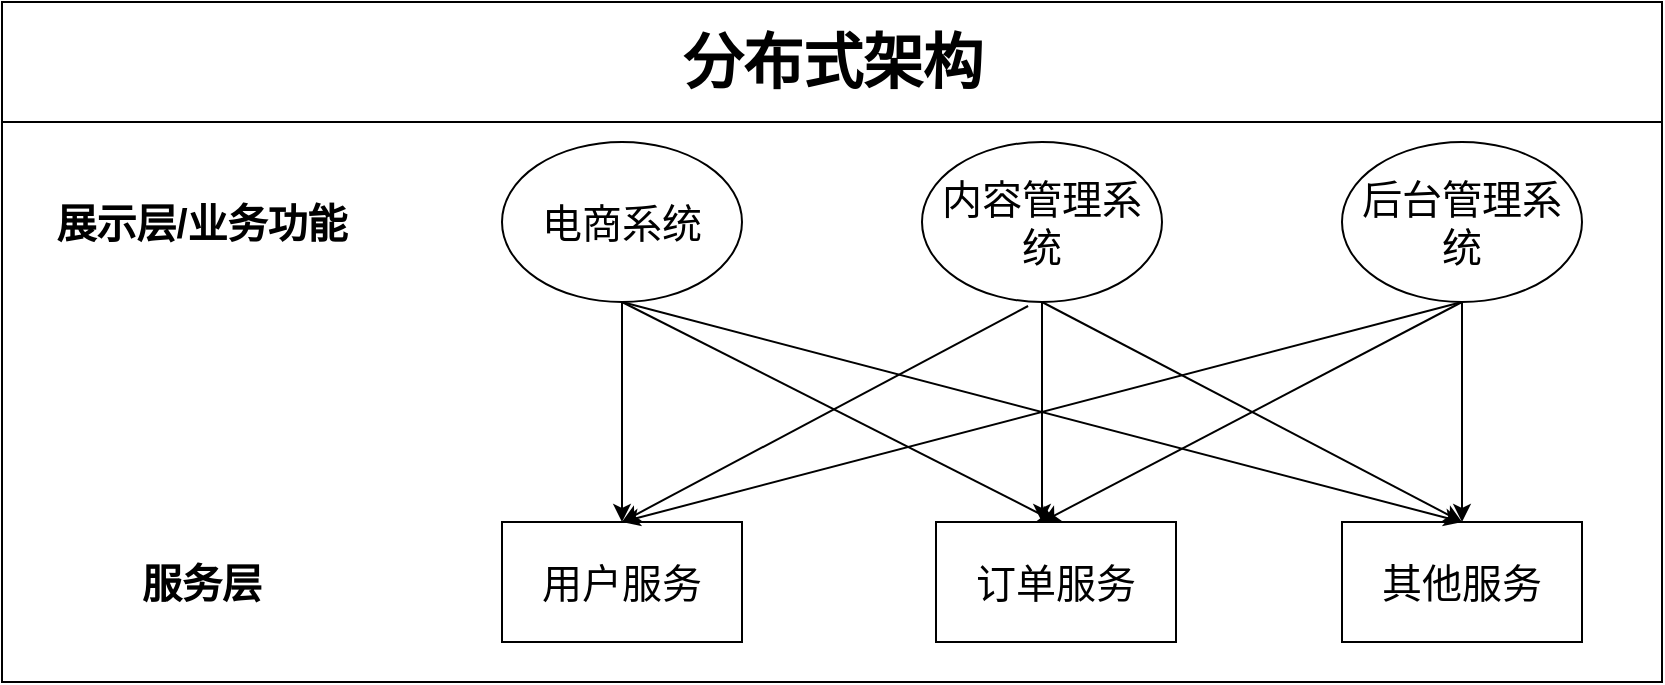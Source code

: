 <mxfile version="14.4.2" type="github">
  <diagram id="uh9-yXM0jONOBvQ6Ci0a" name="Page-1">
    <mxGraphModel dx="1422" dy="762" grid="1" gridSize="10" guides="1" tooltips="1" connect="1" arrows="1" fold="1" page="1" pageScale="1" pageWidth="850" pageHeight="1100" math="0" shadow="0">
      <root>
        <mxCell id="0" />
        <mxCell id="1" parent="0" />
        <mxCell id="7wqEbiXhT5AJbG04wZAC-1" value="内容管理系统" style="ellipse;whiteSpace=wrap;html=1;fontSize=20;" vertex="1" parent="1">
          <mxGeometry x="480" y="160" width="120" height="80" as="geometry" />
        </mxCell>
        <mxCell id="7wqEbiXhT5AJbG04wZAC-2" value="电商系统" style="ellipse;whiteSpace=wrap;html=1;fontSize=20;" vertex="1" parent="1">
          <mxGeometry x="270" y="160" width="120" height="80" as="geometry" />
        </mxCell>
        <mxCell id="7wqEbiXhT5AJbG04wZAC-3" value="后台管理系统" style="ellipse;whiteSpace=wrap;html=1;fontSize=20;" vertex="1" parent="1">
          <mxGeometry x="690" y="160" width="120" height="80" as="geometry" />
        </mxCell>
        <mxCell id="7wqEbiXhT5AJbG04wZAC-7" value="用户服务" style="rounded=0;whiteSpace=wrap;html=1;fontSize=20;" vertex="1" parent="1">
          <mxGeometry x="270" y="350" width="120" height="60" as="geometry" />
        </mxCell>
        <mxCell id="7wqEbiXhT5AJbG04wZAC-8" value="订单服务" style="rounded=0;whiteSpace=wrap;html=1;fontSize=20;" vertex="1" parent="1">
          <mxGeometry x="487" y="350" width="120" height="60" as="geometry" />
        </mxCell>
        <mxCell id="7wqEbiXhT5AJbG04wZAC-9" value="其他服务" style="rounded=0;whiteSpace=wrap;html=1;fontSize=20;" vertex="1" parent="1">
          <mxGeometry x="690" y="350" width="120" height="60" as="geometry" />
        </mxCell>
        <mxCell id="7wqEbiXhT5AJbG04wZAC-14" value="" style="endArrow=classic;html=1;fontSize=20;exitX=0.5;exitY=1;exitDx=0;exitDy=0;" edge="1" parent="1" source="7wqEbiXhT5AJbG04wZAC-2">
          <mxGeometry width="50" height="50" relative="1" as="geometry">
            <mxPoint x="400" y="370" as="sourcePoint" />
            <mxPoint x="330" y="350" as="targetPoint" />
          </mxGeometry>
        </mxCell>
        <mxCell id="7wqEbiXhT5AJbG04wZAC-15" value="" style="endArrow=classic;html=1;fontSize=20;exitX=0.442;exitY=1.025;exitDx=0;exitDy=0;entryX=0.5;entryY=0;entryDx=0;entryDy=0;exitPerimeter=0;" edge="1" parent="1" source="7wqEbiXhT5AJbG04wZAC-1" target="7wqEbiXhT5AJbG04wZAC-7">
          <mxGeometry width="50" height="50" relative="1" as="geometry">
            <mxPoint x="340" y="250" as="sourcePoint" />
            <mxPoint x="310" y="360" as="targetPoint" />
          </mxGeometry>
        </mxCell>
        <mxCell id="7wqEbiXhT5AJbG04wZAC-16" value="" style="endArrow=classic;html=1;fontSize=20;exitX=0.5;exitY=1;exitDx=0;exitDy=0;entryX=0.5;entryY=0;entryDx=0;entryDy=0;" edge="1" parent="1" source="7wqEbiXhT5AJbG04wZAC-3" target="7wqEbiXhT5AJbG04wZAC-7">
          <mxGeometry width="50" height="50" relative="1" as="geometry">
            <mxPoint x="543.04" y="252" as="sourcePoint" />
            <mxPoint x="340" y="360" as="targetPoint" />
          </mxGeometry>
        </mxCell>
        <mxCell id="7wqEbiXhT5AJbG04wZAC-17" value="" style="endArrow=classic;html=1;fontSize=20;exitX=0.5;exitY=1;exitDx=0;exitDy=0;entryX=0.5;entryY=0;entryDx=0;entryDy=0;" edge="1" parent="1" source="7wqEbiXhT5AJbG04wZAC-2" target="7wqEbiXhT5AJbG04wZAC-8">
          <mxGeometry width="50" height="50" relative="1" as="geometry">
            <mxPoint x="553.04" y="262" as="sourcePoint" />
            <mxPoint x="350" y="370" as="targetPoint" />
          </mxGeometry>
        </mxCell>
        <mxCell id="7wqEbiXhT5AJbG04wZAC-18" value="" style="endArrow=classic;html=1;fontSize=20;exitX=0.5;exitY=1;exitDx=0;exitDy=0;" edge="1" parent="1" source="7wqEbiXhT5AJbG04wZAC-1">
          <mxGeometry width="50" height="50" relative="1" as="geometry">
            <mxPoint x="563.04" y="272" as="sourcePoint" />
            <mxPoint x="540" y="350" as="targetPoint" />
          </mxGeometry>
        </mxCell>
        <mxCell id="7wqEbiXhT5AJbG04wZAC-19" value="" style="endArrow=classic;html=1;fontSize=20;entryX=0.5;entryY=0;entryDx=0;entryDy=0;exitX=0.5;exitY=1;exitDx=0;exitDy=0;" edge="1" parent="1" source="7wqEbiXhT5AJbG04wZAC-1" target="7wqEbiXhT5AJbG04wZAC-9">
          <mxGeometry width="50" height="50" relative="1" as="geometry">
            <mxPoint x="540" y="250" as="sourcePoint" />
            <mxPoint x="450" y="320" as="targetPoint" />
          </mxGeometry>
        </mxCell>
        <mxCell id="7wqEbiXhT5AJbG04wZAC-20" value="" style="endArrow=classic;html=1;fontSize=20;exitX=0.5;exitY=1;exitDx=0;exitDy=0;" edge="1" parent="1" source="7wqEbiXhT5AJbG04wZAC-3">
          <mxGeometry width="50" height="50" relative="1" as="geometry">
            <mxPoint x="400" y="370" as="sourcePoint" />
            <mxPoint x="540" y="350" as="targetPoint" />
          </mxGeometry>
        </mxCell>
        <mxCell id="7wqEbiXhT5AJbG04wZAC-21" value="" style="endArrow=classic;html=1;fontSize=20;exitX=0.5;exitY=1;exitDx=0;exitDy=0;entryX=0.5;entryY=0;entryDx=0;entryDy=0;" edge="1" parent="1" source="7wqEbiXhT5AJbG04wZAC-3" target="7wqEbiXhT5AJbG04wZAC-9">
          <mxGeometry width="50" height="50" relative="1" as="geometry">
            <mxPoint x="573.04" y="282" as="sourcePoint" />
            <mxPoint x="370" y="390" as="targetPoint" />
          </mxGeometry>
        </mxCell>
        <mxCell id="7wqEbiXhT5AJbG04wZAC-22" value="" style="endArrow=classic;html=1;fontSize=20;exitX=0.5;exitY=1;exitDx=0;exitDy=0;entryX=0.5;entryY=0;entryDx=0;entryDy=0;" edge="1" parent="1" source="7wqEbiXhT5AJbG04wZAC-2" target="7wqEbiXhT5AJbG04wZAC-9">
          <mxGeometry width="50" height="50" relative="1" as="geometry">
            <mxPoint x="583.04" y="292" as="sourcePoint" />
            <mxPoint x="380" y="400" as="targetPoint" />
          </mxGeometry>
        </mxCell>
        <mxCell id="7wqEbiXhT5AJbG04wZAC-23" value="分布式架构" style="swimlane;html=1;startSize=60;horizontal=1;containerType=tree;newEdgeStyle={&quot;edgeStyle&quot;:&quot;elbowEdgeStyle&quot;,&quot;startArrow&quot;:&quot;none&quot;,&quot;endArrow&quot;:&quot;none&quot;};fontSize=30;fontStyle=1" vertex="1" parent="1">
          <mxGeometry x="20" y="90" width="830" height="340" as="geometry" />
        </mxCell>
        <mxCell id="7wqEbiXhT5AJbG04wZAC-6" value="&lt;font style=&quot;font-size: 20px&quot;&gt;服务层&lt;/font&gt;" style="rounded=0;whiteSpace=wrap;html=1;fontSize=20;fontStyle=1;strokeColor=none;" vertex="1" parent="7wqEbiXhT5AJbG04wZAC-23">
          <mxGeometry x="20" y="260" width="160" height="60" as="geometry" />
        </mxCell>
        <mxCell id="7wqEbiXhT5AJbG04wZAC-4" value="&lt;font style=&quot;font-size: 20px;&quot;&gt;展示层/业务功能&lt;/font&gt;" style="rounded=0;whiteSpace=wrap;html=1;fontSize=20;fontStyle=1;strokeColor=none;" vertex="1" parent="7wqEbiXhT5AJbG04wZAC-23">
          <mxGeometry x="20" y="80" width="160" height="60" as="geometry" />
        </mxCell>
      </root>
    </mxGraphModel>
  </diagram>
</mxfile>
